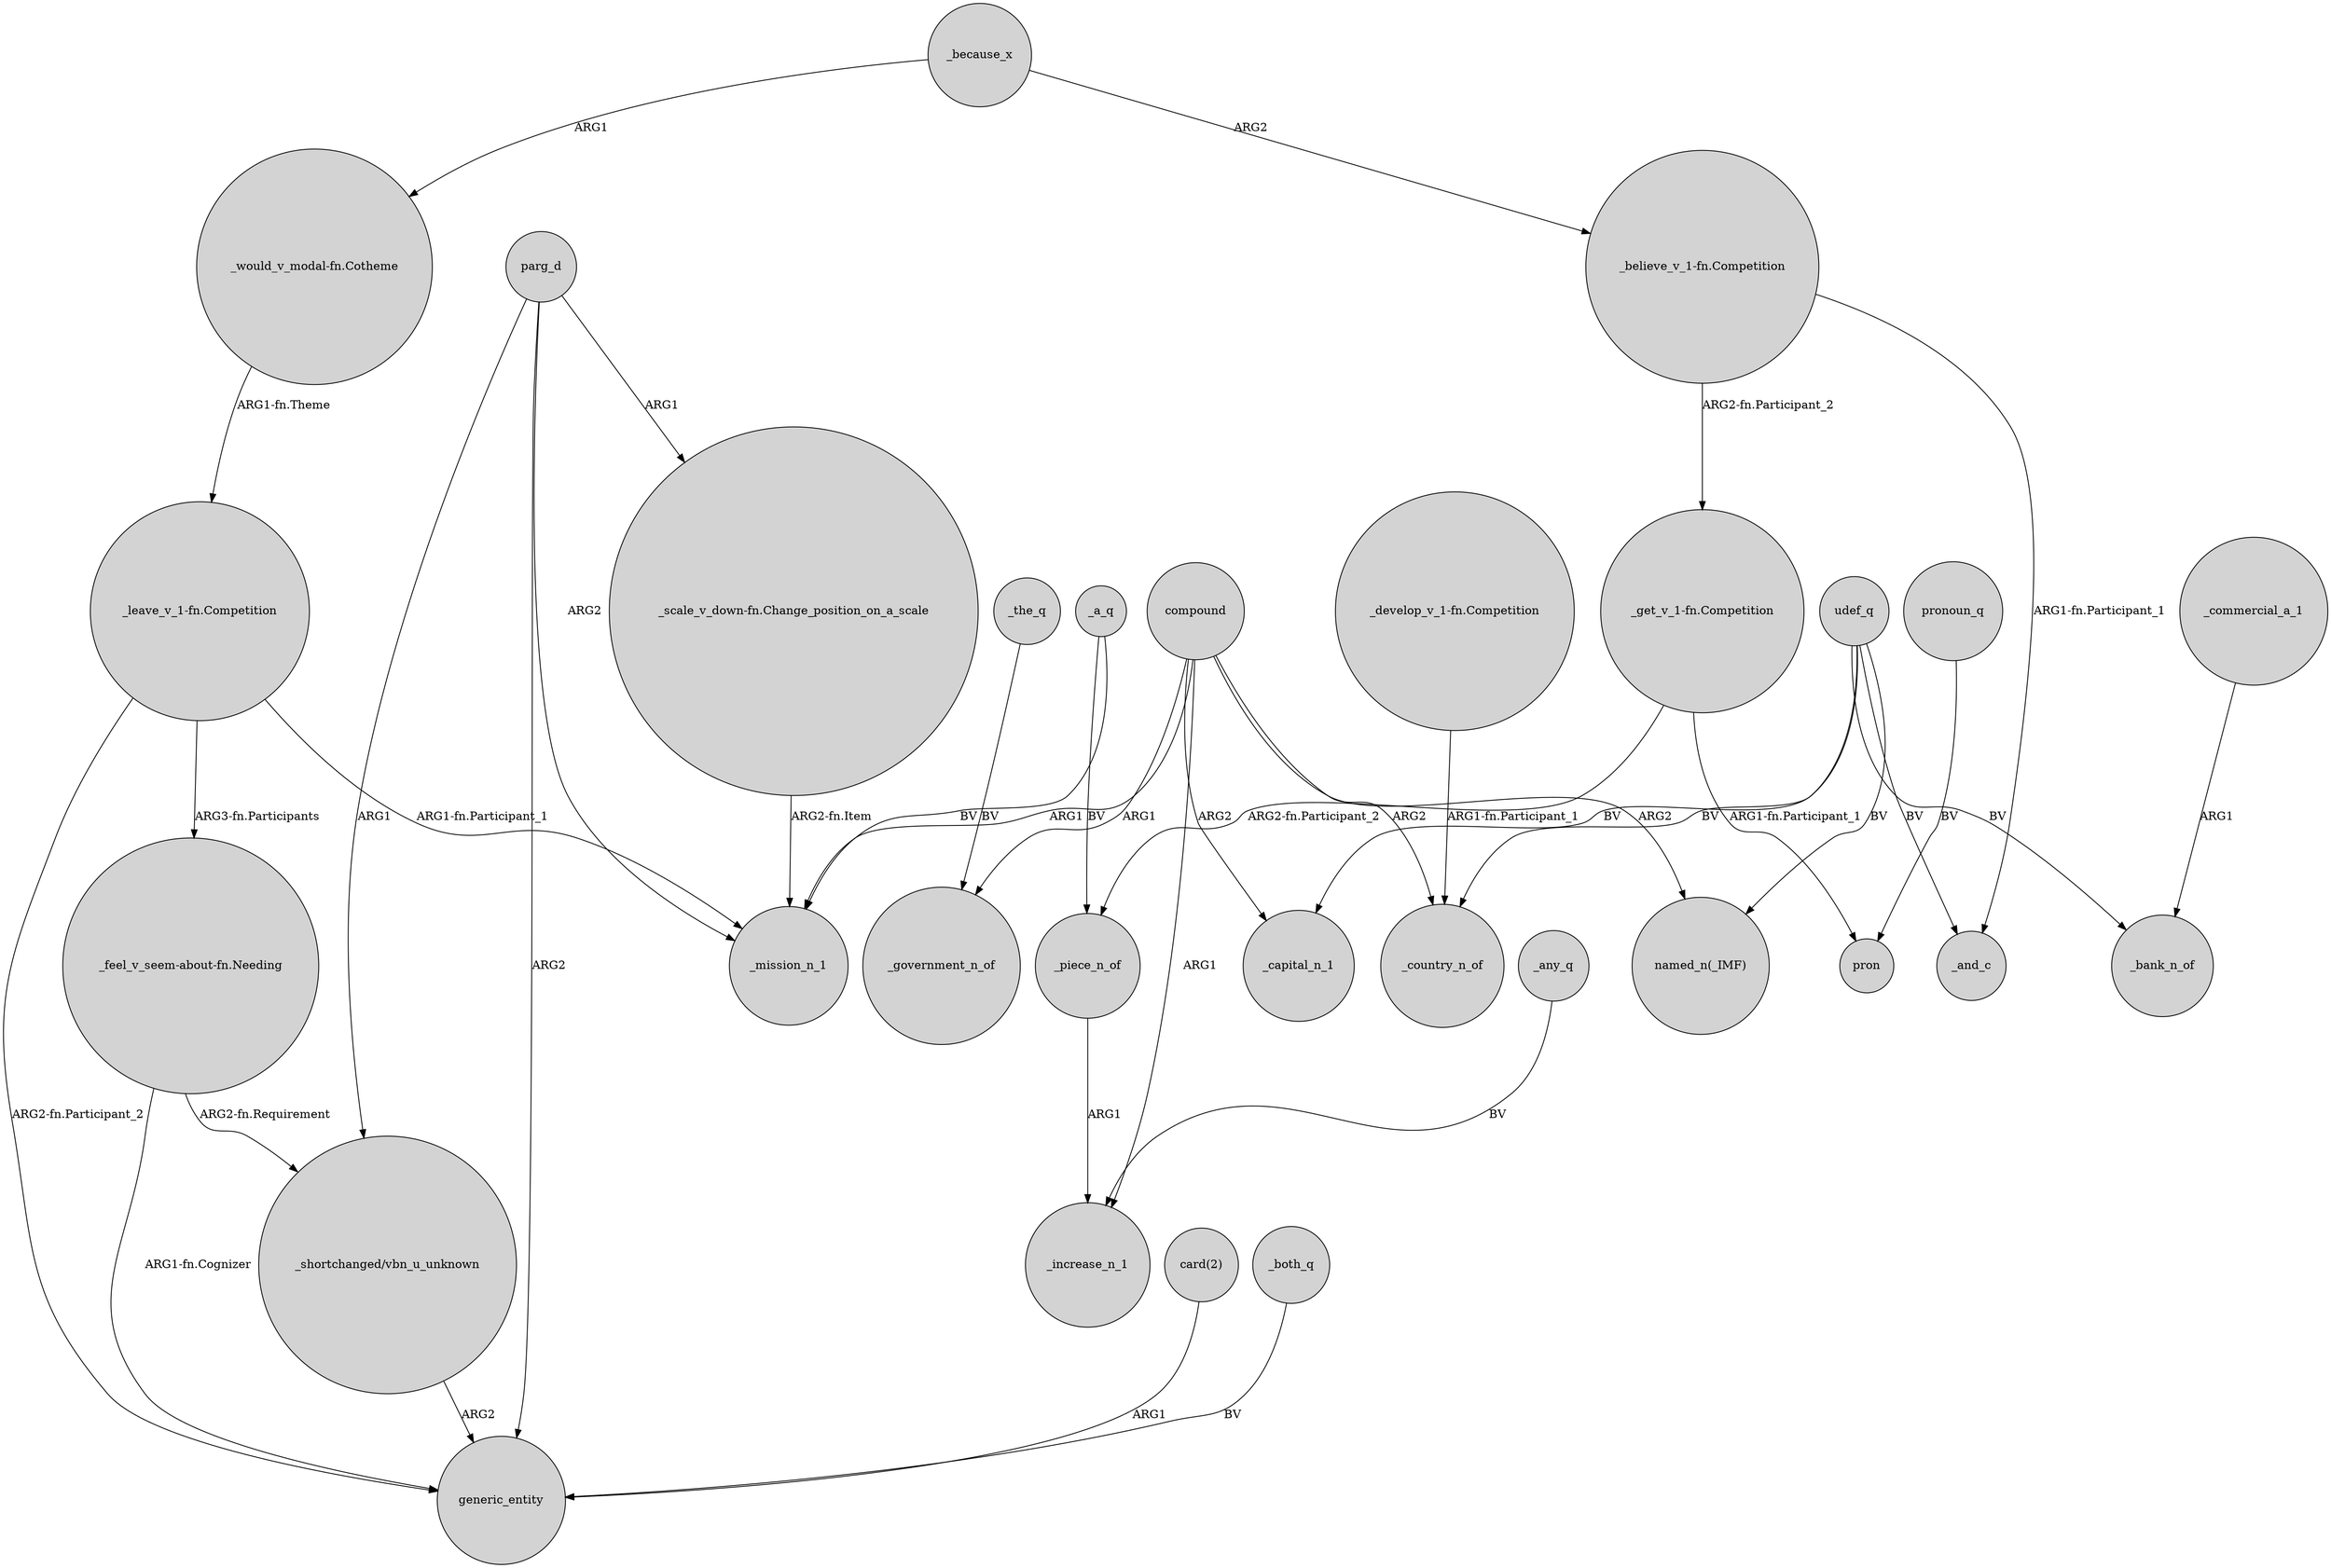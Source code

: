 digraph {
	node [shape=circle style=filled]
	"_scale_v_down-fn.Change_position_on_a_scale" -> _mission_n_1 [label="ARG2-fn.Item"]
	_because_x -> "_believe_v_1-fn.Competition" [label=ARG2]
	compound -> _increase_n_1 [label=ARG1]
	"_feel_v_seem-about-fn.Needing" -> "_shortchanged/vbn_u_unknown" [label="ARG2-fn.Requirement"]
	"_would_v_modal-fn.Cotheme" -> "_leave_v_1-fn.Competition" [label="ARG1-fn.Theme"]
	"_get_v_1-fn.Competition" -> _piece_n_of [label="ARG2-fn.Participant_2"]
	compound -> "named_n(_IMF)" [label=ARG2]
	parg_d -> _mission_n_1 [label=ARG2]
	"_get_v_1-fn.Competition" -> pron [label="ARG1-fn.Participant_1"]
	udef_q -> "named_n(_IMF)" [label=BV]
	_a_q -> _mission_n_1 [label=BV]
	"_develop_v_1-fn.Competition" -> _country_n_of [label="ARG1-fn.Participant_1"]
	udef_q -> _bank_n_of [label=BV]
	udef_q -> _and_c [label=BV]
	"_believe_v_1-fn.Competition" -> _and_c [label="ARG1-fn.Participant_1"]
	compound -> _government_n_of [label=ARG1]
	_because_x -> "_would_v_modal-fn.Cotheme" [label=ARG1]
	pronoun_q -> pron [label=BV]
	"_leave_v_1-fn.Competition" -> _mission_n_1 [label="ARG1-fn.Participant_1"]
	_a_q -> _piece_n_of [label=BV]
	compound -> _mission_n_1 [label=ARG1]
	"_believe_v_1-fn.Competition" -> "_get_v_1-fn.Competition" [label="ARG2-fn.Participant_2"]
	"_shortchanged/vbn_u_unknown" -> generic_entity [label=ARG2]
	udef_q -> _capital_n_1 [label=BV]
	compound -> _country_n_of [label=ARG2]
	_any_q -> _increase_n_1 [label=BV]
	udef_q -> _country_n_of [label=BV]
	parg_d -> "_shortchanged/vbn_u_unknown" [label=ARG1]
	_the_q -> _government_n_of [label=BV]
	"card(2)" -> generic_entity [label=ARG1]
	compound -> _capital_n_1 [label=ARG2]
	"_leave_v_1-fn.Competition" -> "_feel_v_seem-about-fn.Needing" [label="ARG3-fn.Participants"]
	"_feel_v_seem-about-fn.Needing" -> generic_entity [label="ARG1-fn.Cognizer"]
	_piece_n_of -> _increase_n_1 [label=ARG1]
	parg_d -> "_scale_v_down-fn.Change_position_on_a_scale" [label=ARG1]
	"_leave_v_1-fn.Competition" -> generic_entity [label="ARG2-fn.Participant_2"]
	_commercial_a_1 -> _bank_n_of [label=ARG1]
	_both_q -> generic_entity [label=BV]
	parg_d -> generic_entity [label=ARG2]
}
